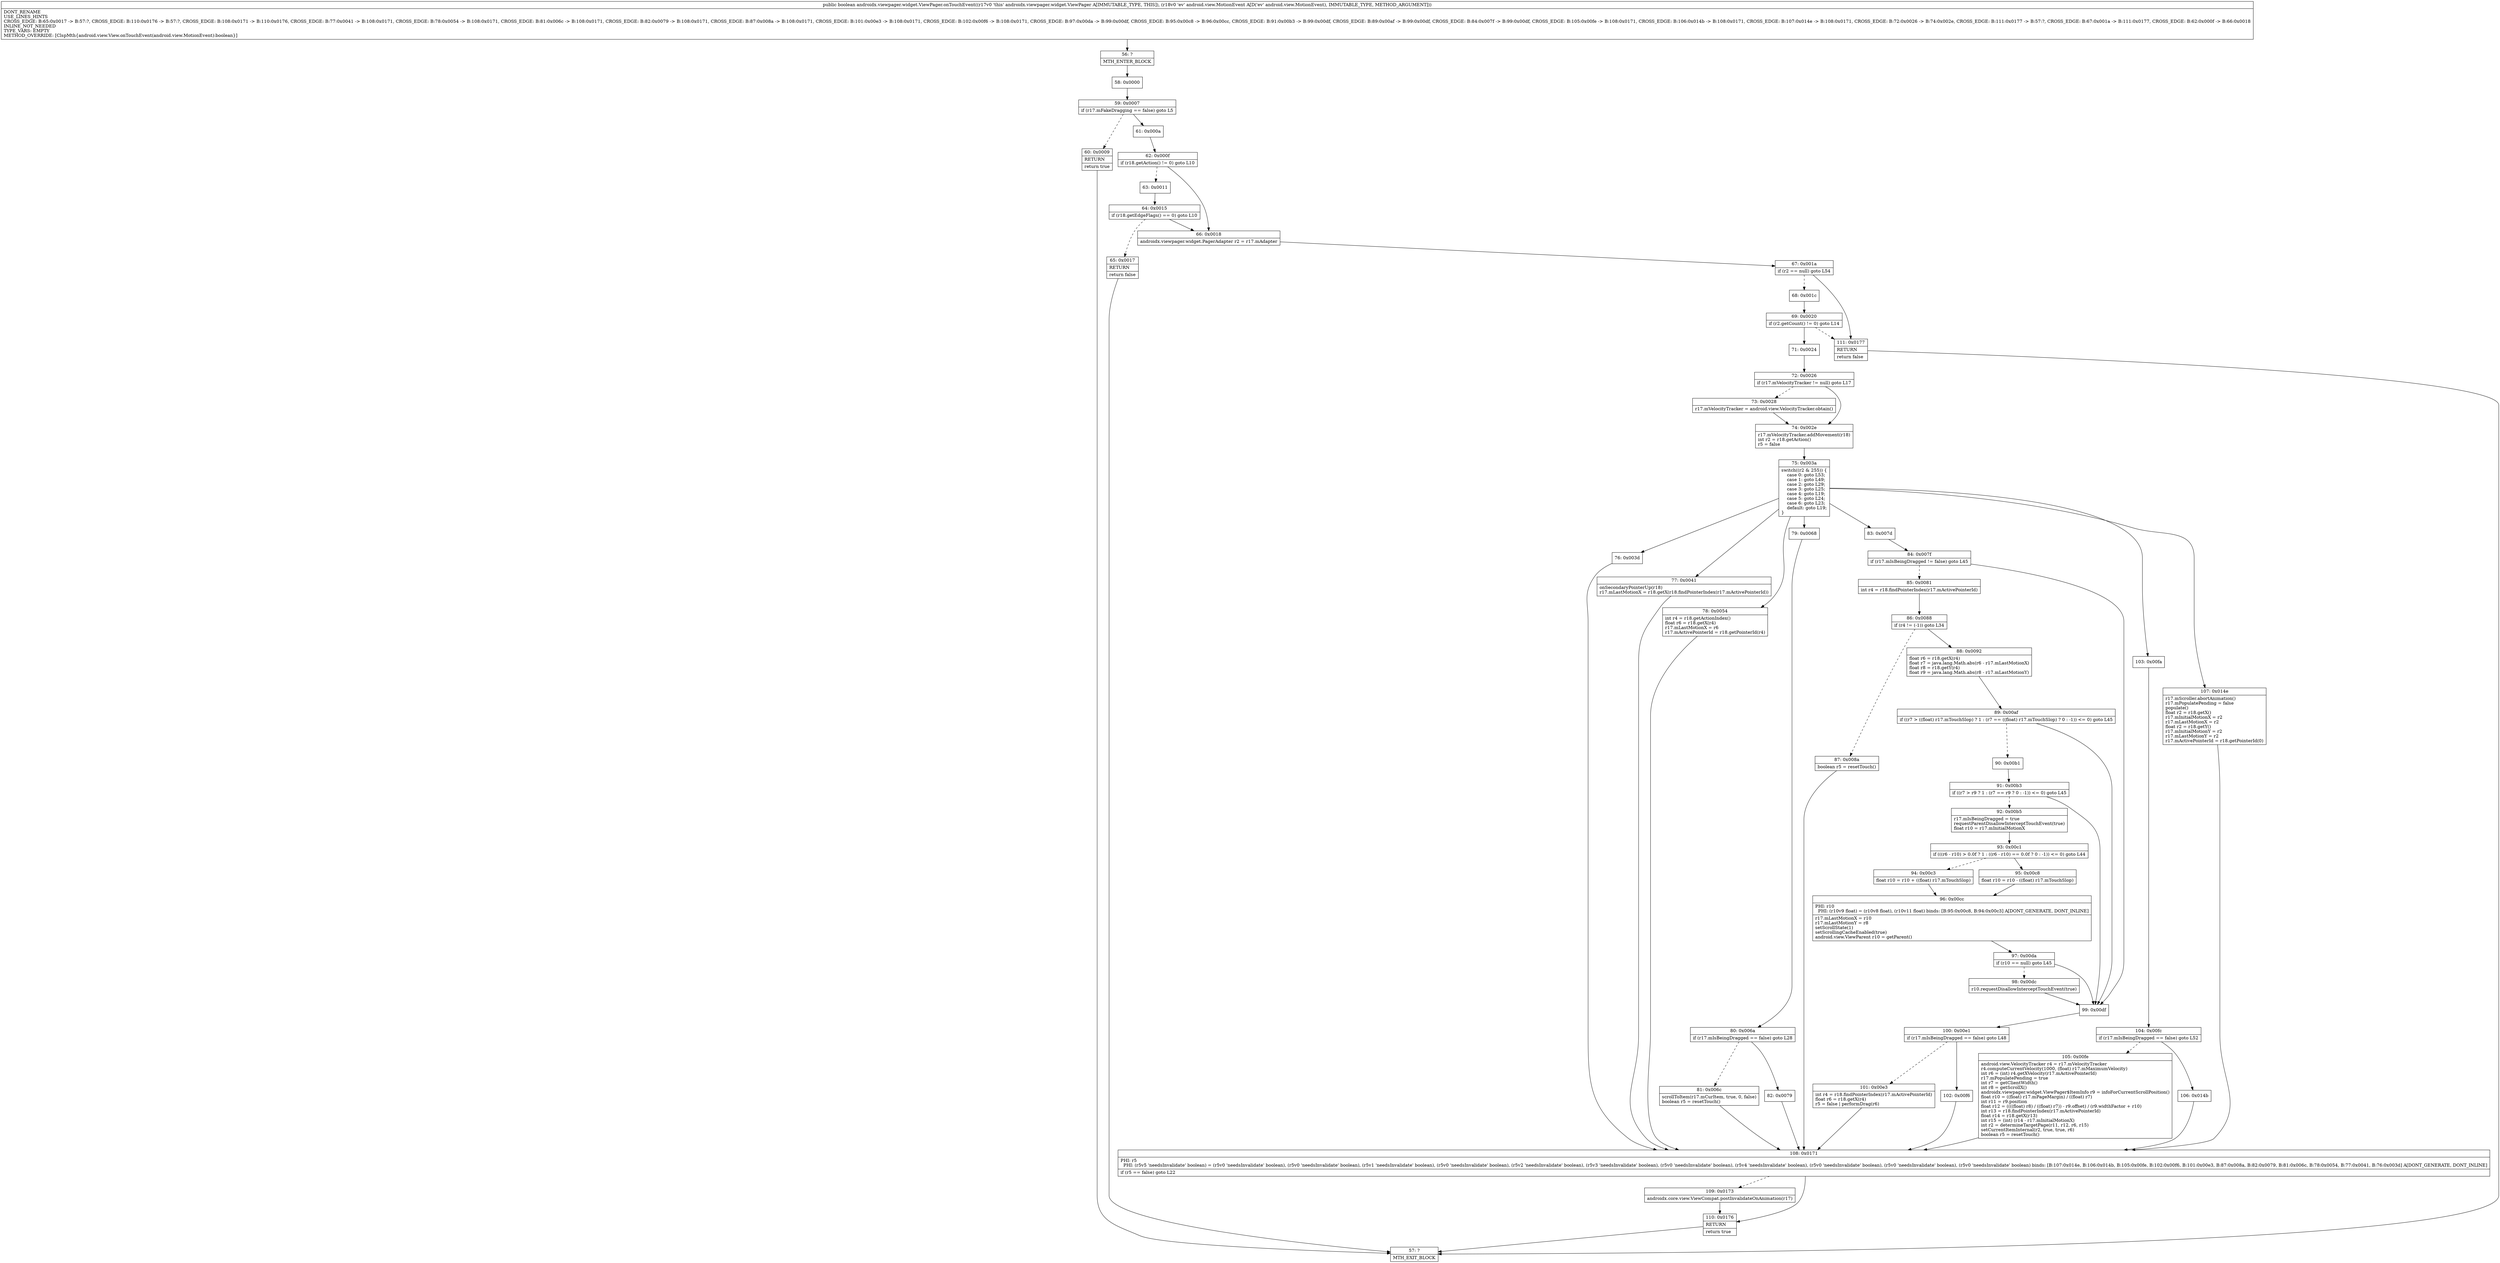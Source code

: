 digraph "CFG forandroidx.viewpager.widget.ViewPager.onTouchEvent(Landroid\/view\/MotionEvent;)Z" {
Node_56 [shape=record,label="{56\:\ ?|MTH_ENTER_BLOCK\l}"];
Node_58 [shape=record,label="{58\:\ 0x0000}"];
Node_59 [shape=record,label="{59\:\ 0x0007|if (r17.mFakeDragging == false) goto L5\l}"];
Node_60 [shape=record,label="{60\:\ 0x0009|RETURN\l|return true\l}"];
Node_57 [shape=record,label="{57\:\ ?|MTH_EXIT_BLOCK\l}"];
Node_61 [shape=record,label="{61\:\ 0x000a}"];
Node_62 [shape=record,label="{62\:\ 0x000f|if (r18.getAction() != 0) goto L10\l}"];
Node_63 [shape=record,label="{63\:\ 0x0011}"];
Node_64 [shape=record,label="{64\:\ 0x0015|if (r18.getEdgeFlags() == 0) goto L10\l}"];
Node_65 [shape=record,label="{65\:\ 0x0017|RETURN\l|return false\l}"];
Node_66 [shape=record,label="{66\:\ 0x0018|androidx.viewpager.widget.PagerAdapter r2 = r17.mAdapter\l}"];
Node_67 [shape=record,label="{67\:\ 0x001a|if (r2 == null) goto L54\l}"];
Node_68 [shape=record,label="{68\:\ 0x001c}"];
Node_69 [shape=record,label="{69\:\ 0x0020|if (r2.getCount() != 0) goto L14\l}"];
Node_71 [shape=record,label="{71\:\ 0x0024}"];
Node_72 [shape=record,label="{72\:\ 0x0026|if (r17.mVelocityTracker != null) goto L17\l}"];
Node_73 [shape=record,label="{73\:\ 0x0028|r17.mVelocityTracker = android.view.VelocityTracker.obtain()\l}"];
Node_74 [shape=record,label="{74\:\ 0x002e|r17.mVelocityTracker.addMovement(r18)\lint r2 = r18.getAction()\lr5 = false\l}"];
Node_75 [shape=record,label="{75\:\ 0x003a|switch((r2 & 255)) \{\l    case 0: goto L53;\l    case 1: goto L49;\l    case 2: goto L29;\l    case 3: goto L25;\l    case 4: goto L19;\l    case 5: goto L24;\l    case 6: goto L23;\l    default: goto L19;\l\}\l}"];
Node_76 [shape=record,label="{76\:\ 0x003d}"];
Node_108 [shape=record,label="{108\:\ 0x0171|PHI: r5 \l  PHI: (r5v5 'needsInvalidate' boolean) = (r5v0 'needsInvalidate' boolean), (r5v0 'needsInvalidate' boolean), (r5v1 'needsInvalidate' boolean), (r5v0 'needsInvalidate' boolean), (r5v2 'needsInvalidate' boolean), (r5v3 'needsInvalidate' boolean), (r5v0 'needsInvalidate' boolean), (r5v4 'needsInvalidate' boolean), (r5v0 'needsInvalidate' boolean), (r5v0 'needsInvalidate' boolean), (r5v0 'needsInvalidate' boolean) binds: [B:107:0x014e, B:106:0x014b, B:105:0x00fe, B:102:0x00f6, B:101:0x00e3, B:87:0x008a, B:82:0x0079, B:81:0x006c, B:78:0x0054, B:77:0x0041, B:76:0x003d] A[DONT_GENERATE, DONT_INLINE]\l|if (r5 == false) goto L22\l}"];
Node_109 [shape=record,label="{109\:\ 0x0173|androidx.core.view.ViewCompat.postInvalidateOnAnimation(r17)\l}"];
Node_110 [shape=record,label="{110\:\ 0x0176|RETURN\l|return true\l}"];
Node_77 [shape=record,label="{77\:\ 0x0041|onSecondaryPointerUp(r18)\lr17.mLastMotionX = r18.getX(r18.findPointerIndex(r17.mActivePointerId))\l}"];
Node_78 [shape=record,label="{78\:\ 0x0054|int r4 = r18.getActionIndex()\lfloat r6 = r18.getX(r4)\lr17.mLastMotionX = r6\lr17.mActivePointerId = r18.getPointerId(r4)\l}"];
Node_79 [shape=record,label="{79\:\ 0x0068}"];
Node_80 [shape=record,label="{80\:\ 0x006a|if (r17.mIsBeingDragged == false) goto L28\l}"];
Node_81 [shape=record,label="{81\:\ 0x006c|scrollToItem(r17.mCurItem, true, 0, false)\lboolean r5 = resetTouch()\l}"];
Node_82 [shape=record,label="{82\:\ 0x0079}"];
Node_83 [shape=record,label="{83\:\ 0x007d}"];
Node_84 [shape=record,label="{84\:\ 0x007f|if (r17.mIsBeingDragged != false) goto L45\l}"];
Node_85 [shape=record,label="{85\:\ 0x0081|int r4 = r18.findPointerIndex(r17.mActivePointerId)\l}"];
Node_86 [shape=record,label="{86\:\ 0x0088|if (r4 != (\-1)) goto L34\l}"];
Node_87 [shape=record,label="{87\:\ 0x008a|boolean r5 = resetTouch()\l}"];
Node_88 [shape=record,label="{88\:\ 0x0092|float r6 = r18.getX(r4)\lfloat r7 = java.lang.Math.abs(r6 \- r17.mLastMotionX)\lfloat r8 = r18.getY(r4)\lfloat r9 = java.lang.Math.abs(r8 \- r17.mLastMotionY)\l}"];
Node_89 [shape=record,label="{89\:\ 0x00af|if ((r7 \> ((float) r17.mTouchSlop) ? 1 : (r7 == ((float) r17.mTouchSlop) ? 0 : \-1)) \<= 0) goto L45\l}"];
Node_90 [shape=record,label="{90\:\ 0x00b1}"];
Node_91 [shape=record,label="{91\:\ 0x00b3|if ((r7 \> r9 ? 1 : (r7 == r9 ? 0 : \-1)) \<= 0) goto L45\l}"];
Node_92 [shape=record,label="{92\:\ 0x00b5|r17.mIsBeingDragged = true\lrequestParentDisallowInterceptTouchEvent(true)\lfloat r10 = r17.mInitialMotionX\l}"];
Node_93 [shape=record,label="{93\:\ 0x00c1|if (((r6 \- r10) \> 0.0f ? 1 : ((r6 \- r10) == 0.0f ? 0 : \-1)) \<= 0) goto L44\l}"];
Node_94 [shape=record,label="{94\:\ 0x00c3|float r10 = r10 + ((float) r17.mTouchSlop)\l}"];
Node_96 [shape=record,label="{96\:\ 0x00cc|PHI: r10 \l  PHI: (r10v9 float) = (r10v8 float), (r10v11 float) binds: [B:95:0x00c8, B:94:0x00c3] A[DONT_GENERATE, DONT_INLINE]\l|r17.mLastMotionX = r10\lr17.mLastMotionY = r8\lsetScrollState(1)\lsetScrollingCacheEnabled(true)\landroid.view.ViewParent r10 = getParent()\l}"];
Node_97 [shape=record,label="{97\:\ 0x00da|if (r10 == null) goto L45\l}"];
Node_98 [shape=record,label="{98\:\ 0x00dc|r10.requestDisallowInterceptTouchEvent(true)\l}"];
Node_95 [shape=record,label="{95\:\ 0x00c8|float r10 = r10 \- ((float) r17.mTouchSlop)\l}"];
Node_99 [shape=record,label="{99\:\ 0x00df}"];
Node_100 [shape=record,label="{100\:\ 0x00e1|if (r17.mIsBeingDragged == false) goto L48\l}"];
Node_101 [shape=record,label="{101\:\ 0x00e3|int r4 = r18.findPointerIndex(r17.mActivePointerId)\lfloat r6 = r18.getX(r4)\lr5 = false \| performDrag(r6)\l}"];
Node_102 [shape=record,label="{102\:\ 0x00f6}"];
Node_103 [shape=record,label="{103\:\ 0x00fa}"];
Node_104 [shape=record,label="{104\:\ 0x00fc|if (r17.mIsBeingDragged == false) goto L52\l}"];
Node_105 [shape=record,label="{105\:\ 0x00fe|android.view.VelocityTracker r4 = r17.mVelocityTracker\lr4.computeCurrentVelocity(1000, (float) r17.mMaximumVelocity)\lint r6 = (int) r4.getXVelocity(r17.mActivePointerId)\lr17.mPopulatePending = true\lint r7 = getClientWidth()\lint r8 = getScrollX()\landroidx.viewpager.widget.ViewPager$ItemInfo r9 = infoForCurrentScrollPosition()\lfloat r10 = ((float) r17.mPageMargin) \/ ((float) r7)\lint r11 = r9.position\lfloat r12 = ((((float) r8) \/ ((float) r7)) \- r9.offset) \/ (r9.widthFactor + r10)\lint r13 = r18.findPointerIndex(r17.mActivePointerId)\lfloat r14 = r18.getX(r13)\lint r15 = (int) (r14 \- r17.mInitialMotionX)\lint r2 = determineTargetPage(r11, r12, r6, r15)\lsetCurrentItemInternal(r2, true, true, r6)\lboolean r5 = resetTouch()\l}"];
Node_106 [shape=record,label="{106\:\ 0x014b}"];
Node_107 [shape=record,label="{107\:\ 0x014e|r17.mScroller.abortAnimation()\lr17.mPopulatePending = false\lpopulate()\lfloat r2 = r18.getX()\lr17.mInitialMotionX = r2\lr17.mLastMotionX = r2\lfloat r2 = r18.getY()\lr17.mInitialMotionY = r2\lr17.mLastMotionY = r2\lr17.mActivePointerId = r18.getPointerId(0)\l}"];
Node_111 [shape=record,label="{111\:\ 0x0177|RETURN\l|return false\l}"];
MethodNode[shape=record,label="{public boolean androidx.viewpager.widget.ViewPager.onTouchEvent((r17v0 'this' androidx.viewpager.widget.ViewPager A[IMMUTABLE_TYPE, THIS]), (r18v0 'ev' android.view.MotionEvent A[D('ev' android.view.MotionEvent), IMMUTABLE_TYPE, METHOD_ARGUMENT]))  | DONT_RENAME\lUSE_LINES_HINTS\lCROSS_EDGE: B:65:0x0017 \-\> B:57:?, CROSS_EDGE: B:110:0x0176 \-\> B:57:?, CROSS_EDGE: B:108:0x0171 \-\> B:110:0x0176, CROSS_EDGE: B:77:0x0041 \-\> B:108:0x0171, CROSS_EDGE: B:78:0x0054 \-\> B:108:0x0171, CROSS_EDGE: B:81:0x006c \-\> B:108:0x0171, CROSS_EDGE: B:82:0x0079 \-\> B:108:0x0171, CROSS_EDGE: B:87:0x008a \-\> B:108:0x0171, CROSS_EDGE: B:101:0x00e3 \-\> B:108:0x0171, CROSS_EDGE: B:102:0x00f6 \-\> B:108:0x0171, CROSS_EDGE: B:97:0x00da \-\> B:99:0x00df, CROSS_EDGE: B:95:0x00c8 \-\> B:96:0x00cc, CROSS_EDGE: B:91:0x00b3 \-\> B:99:0x00df, CROSS_EDGE: B:89:0x00af \-\> B:99:0x00df, CROSS_EDGE: B:84:0x007f \-\> B:99:0x00df, CROSS_EDGE: B:105:0x00fe \-\> B:108:0x0171, CROSS_EDGE: B:106:0x014b \-\> B:108:0x0171, CROSS_EDGE: B:107:0x014e \-\> B:108:0x0171, CROSS_EDGE: B:72:0x0026 \-\> B:74:0x002e, CROSS_EDGE: B:111:0x0177 \-\> B:57:?, CROSS_EDGE: B:67:0x001a \-\> B:111:0x0177, CROSS_EDGE: B:62:0x000f \-\> B:66:0x0018\lINLINE_NOT_NEEDED\lTYPE_VARS: EMPTY\lMETHOD_OVERRIDE: [ClspMth\{android.view.View.onTouchEvent(android.view.MotionEvent):boolean\}]\l}"];
MethodNode -> Node_56;Node_56 -> Node_58;
Node_58 -> Node_59;
Node_59 -> Node_60[style=dashed];
Node_59 -> Node_61;
Node_60 -> Node_57;
Node_61 -> Node_62;
Node_62 -> Node_63[style=dashed];
Node_62 -> Node_66;
Node_63 -> Node_64;
Node_64 -> Node_65[style=dashed];
Node_64 -> Node_66;
Node_65 -> Node_57;
Node_66 -> Node_67;
Node_67 -> Node_68[style=dashed];
Node_67 -> Node_111;
Node_68 -> Node_69;
Node_69 -> Node_71;
Node_69 -> Node_111[style=dashed];
Node_71 -> Node_72;
Node_72 -> Node_73[style=dashed];
Node_72 -> Node_74;
Node_73 -> Node_74;
Node_74 -> Node_75;
Node_75 -> Node_76;
Node_75 -> Node_77;
Node_75 -> Node_78;
Node_75 -> Node_79;
Node_75 -> Node_83;
Node_75 -> Node_103;
Node_75 -> Node_107;
Node_76 -> Node_108;
Node_108 -> Node_109[style=dashed];
Node_108 -> Node_110;
Node_109 -> Node_110;
Node_110 -> Node_57;
Node_77 -> Node_108;
Node_78 -> Node_108;
Node_79 -> Node_80;
Node_80 -> Node_81[style=dashed];
Node_80 -> Node_82;
Node_81 -> Node_108;
Node_82 -> Node_108;
Node_83 -> Node_84;
Node_84 -> Node_85[style=dashed];
Node_84 -> Node_99;
Node_85 -> Node_86;
Node_86 -> Node_87[style=dashed];
Node_86 -> Node_88;
Node_87 -> Node_108;
Node_88 -> Node_89;
Node_89 -> Node_90[style=dashed];
Node_89 -> Node_99;
Node_90 -> Node_91;
Node_91 -> Node_92[style=dashed];
Node_91 -> Node_99;
Node_92 -> Node_93;
Node_93 -> Node_94[style=dashed];
Node_93 -> Node_95;
Node_94 -> Node_96;
Node_96 -> Node_97;
Node_97 -> Node_98[style=dashed];
Node_97 -> Node_99;
Node_98 -> Node_99;
Node_95 -> Node_96;
Node_99 -> Node_100;
Node_100 -> Node_101[style=dashed];
Node_100 -> Node_102;
Node_101 -> Node_108;
Node_102 -> Node_108;
Node_103 -> Node_104;
Node_104 -> Node_105[style=dashed];
Node_104 -> Node_106;
Node_105 -> Node_108;
Node_106 -> Node_108;
Node_107 -> Node_108;
Node_111 -> Node_57;
}

